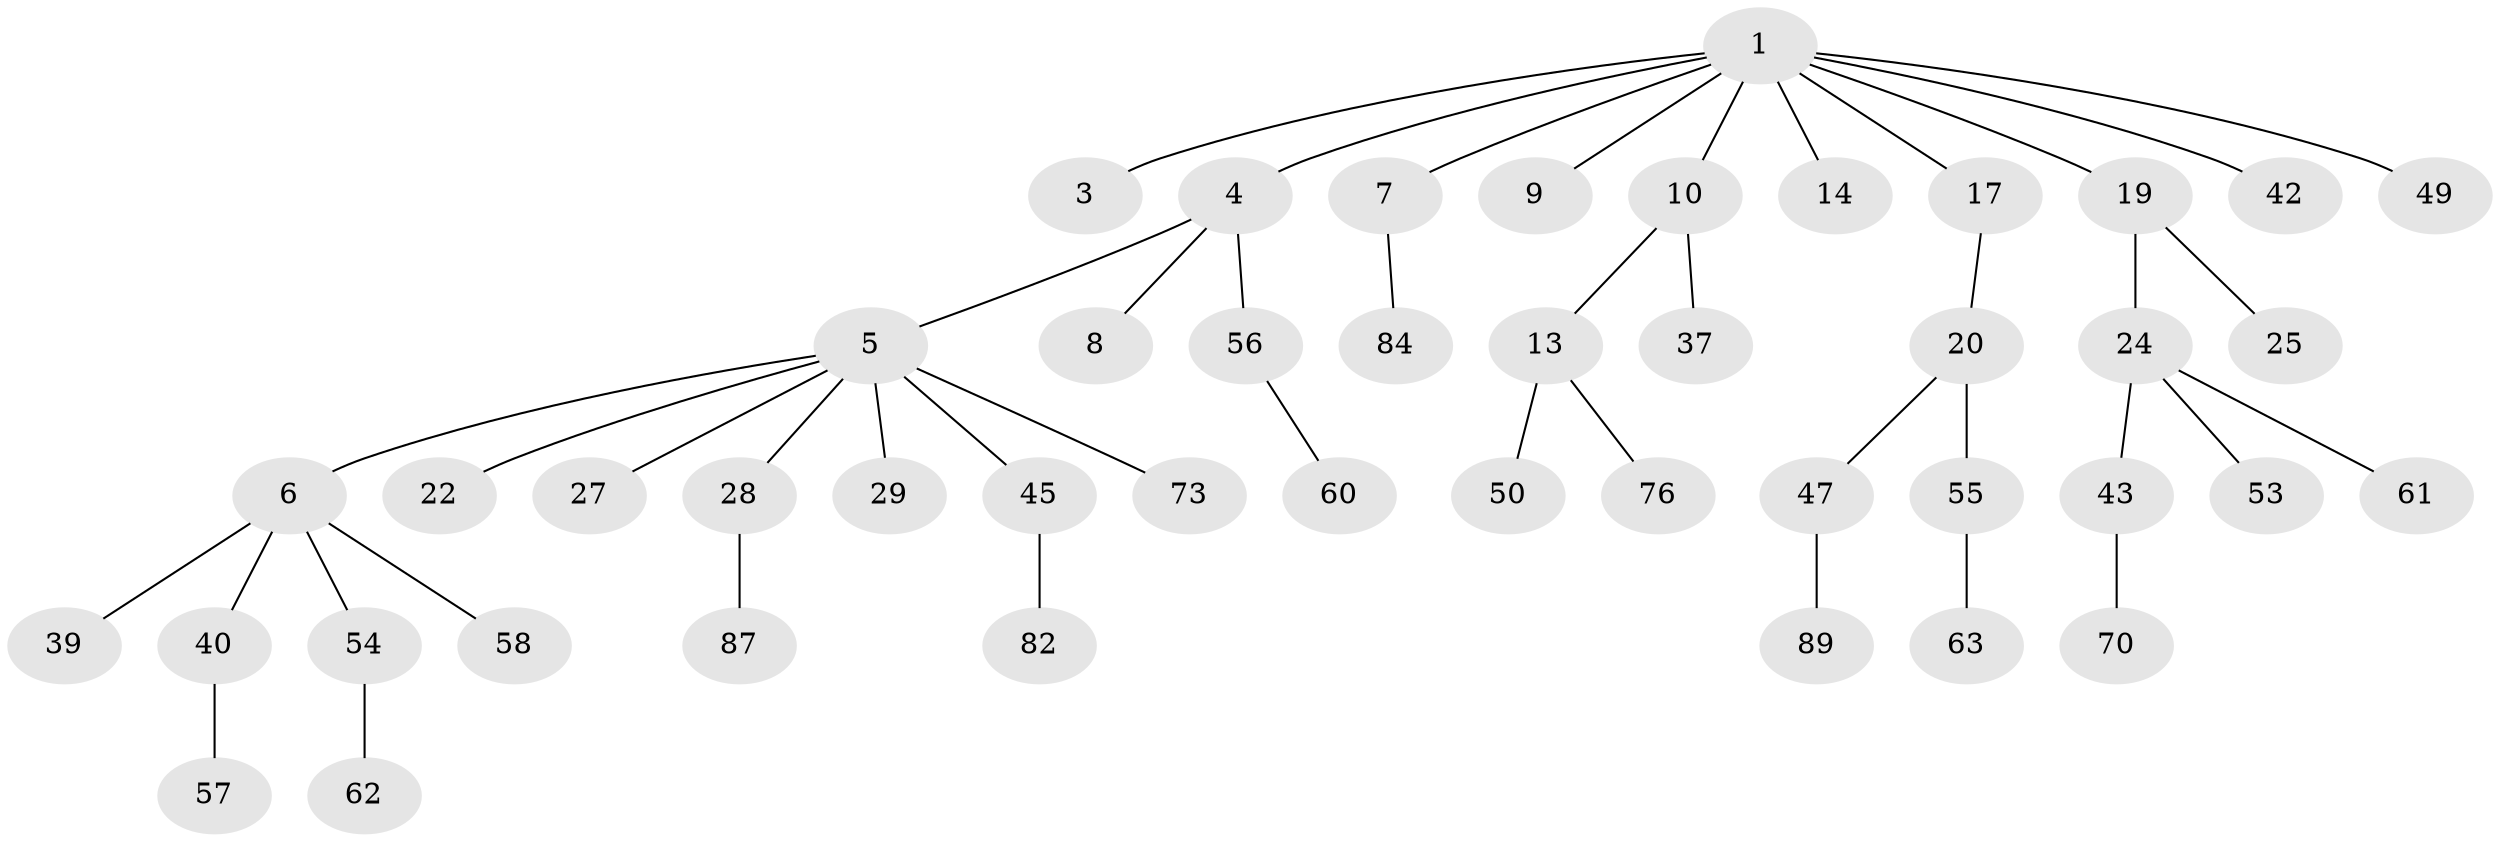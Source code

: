 // original degree distribution, {3: 0.18478260869565216, 9: 0.010869565217391304, 1: 0.44565217391304346, 5: 0.021739130434782608, 7: 0.010869565217391304, 2: 0.30434782608695654, 4: 0.021739130434782608}
// Generated by graph-tools (version 1.1) at 2025/15/03/09/25 04:15:26]
// undirected, 46 vertices, 45 edges
graph export_dot {
graph [start="1"]
  node [color=gray90,style=filled];
  1 [super="+2+12"];
  3;
  4 [super="+23+31"];
  5 [super="+18"];
  6 [super="+26+15+32+21"];
  7 [super="+48+35"];
  8 [super="+11"];
  9 [super="+41+92"];
  10 [super="+16"];
  13 [super="+46"];
  14;
  17;
  19;
  20;
  22 [super="+69+59"];
  24 [super="+52+66"];
  25;
  27;
  28 [super="+38"];
  29;
  37;
  39;
  40 [super="+51+74"];
  42 [super="+80+90+75"];
  43;
  45;
  47;
  49;
  50;
  53 [super="+83"];
  54 [super="+68"];
  55;
  56;
  57;
  58;
  60;
  61;
  62 [super="+79"];
  63;
  70 [super="+88"];
  73 [super="+81"];
  76;
  82;
  84;
  87;
  89;
  1 -- 19;
  1 -- 3;
  1 -- 4;
  1 -- 7;
  1 -- 9;
  1 -- 10;
  1 -- 42;
  1 -- 14;
  1 -- 17;
  1 -- 49;
  4 -- 5;
  4 -- 8;
  4 -- 56;
  5 -- 6;
  5 -- 22;
  5 -- 28;
  5 -- 29;
  5 -- 73;
  5 -- 45;
  5 -- 27;
  6 -- 39;
  6 -- 54;
  6 -- 40;
  6 -- 58;
  7 -- 84;
  10 -- 13;
  10 -- 37;
  13 -- 76;
  13 -- 50;
  17 -- 20;
  19 -- 24;
  19 -- 25;
  20 -- 47;
  20 -- 55;
  24 -- 43;
  24 -- 53;
  24 -- 61;
  28 -- 87;
  40 -- 57;
  43 -- 70;
  45 -- 82;
  47 -- 89;
  54 -- 62;
  55 -- 63;
  56 -- 60;
}
